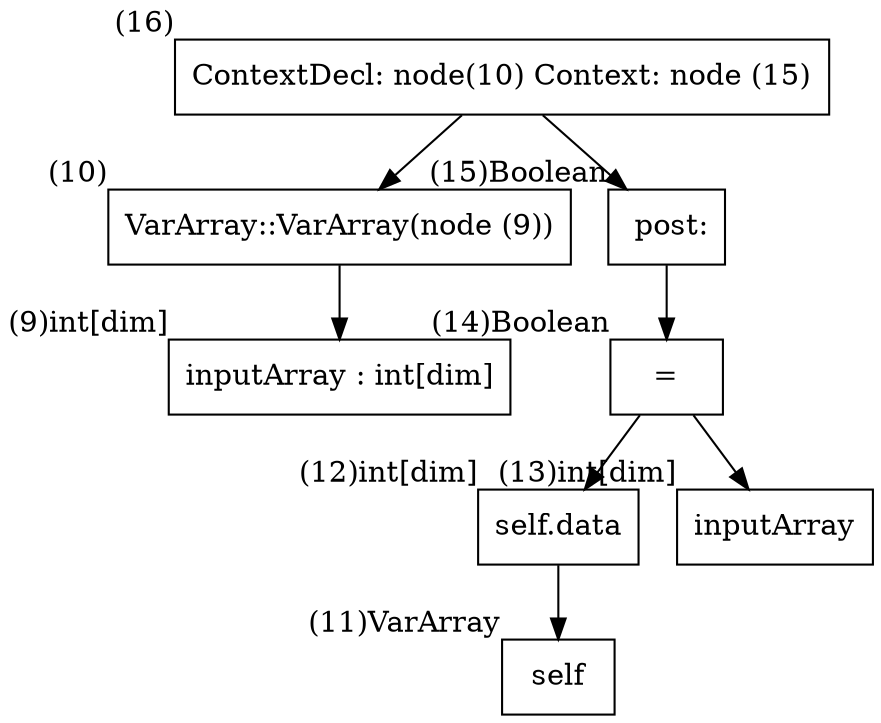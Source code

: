 digraph AST {
  node [shape=box];
  n16 [label="ContextDecl: node(10) Context: node (15)", xlabel="(16)"];
  n16 -> n10;
  n16 -> n15;
  n10 [label="VarArray::VarArray(node (9))", xlabel="(10)"];
  n10 -> n9;
  n15 [label=" post:", xlabel="(15)Boolean"];
  n15 -> n14;
  n9 [label="inputArray : int[dim]", xlabel="(9)int[dim]"];
  n14 [label="=", xlabel="(14)Boolean"];
  n14 -> n12;
  n14 -> n13;
  n12 [label="self.data", xlabel="(12)int[dim]"];
  n12 -> n11;
  n13 [label="inputArray", xlabel="(13)int[dim]"];
  n11 [label="self", xlabel="(11)VarArray"];
}
